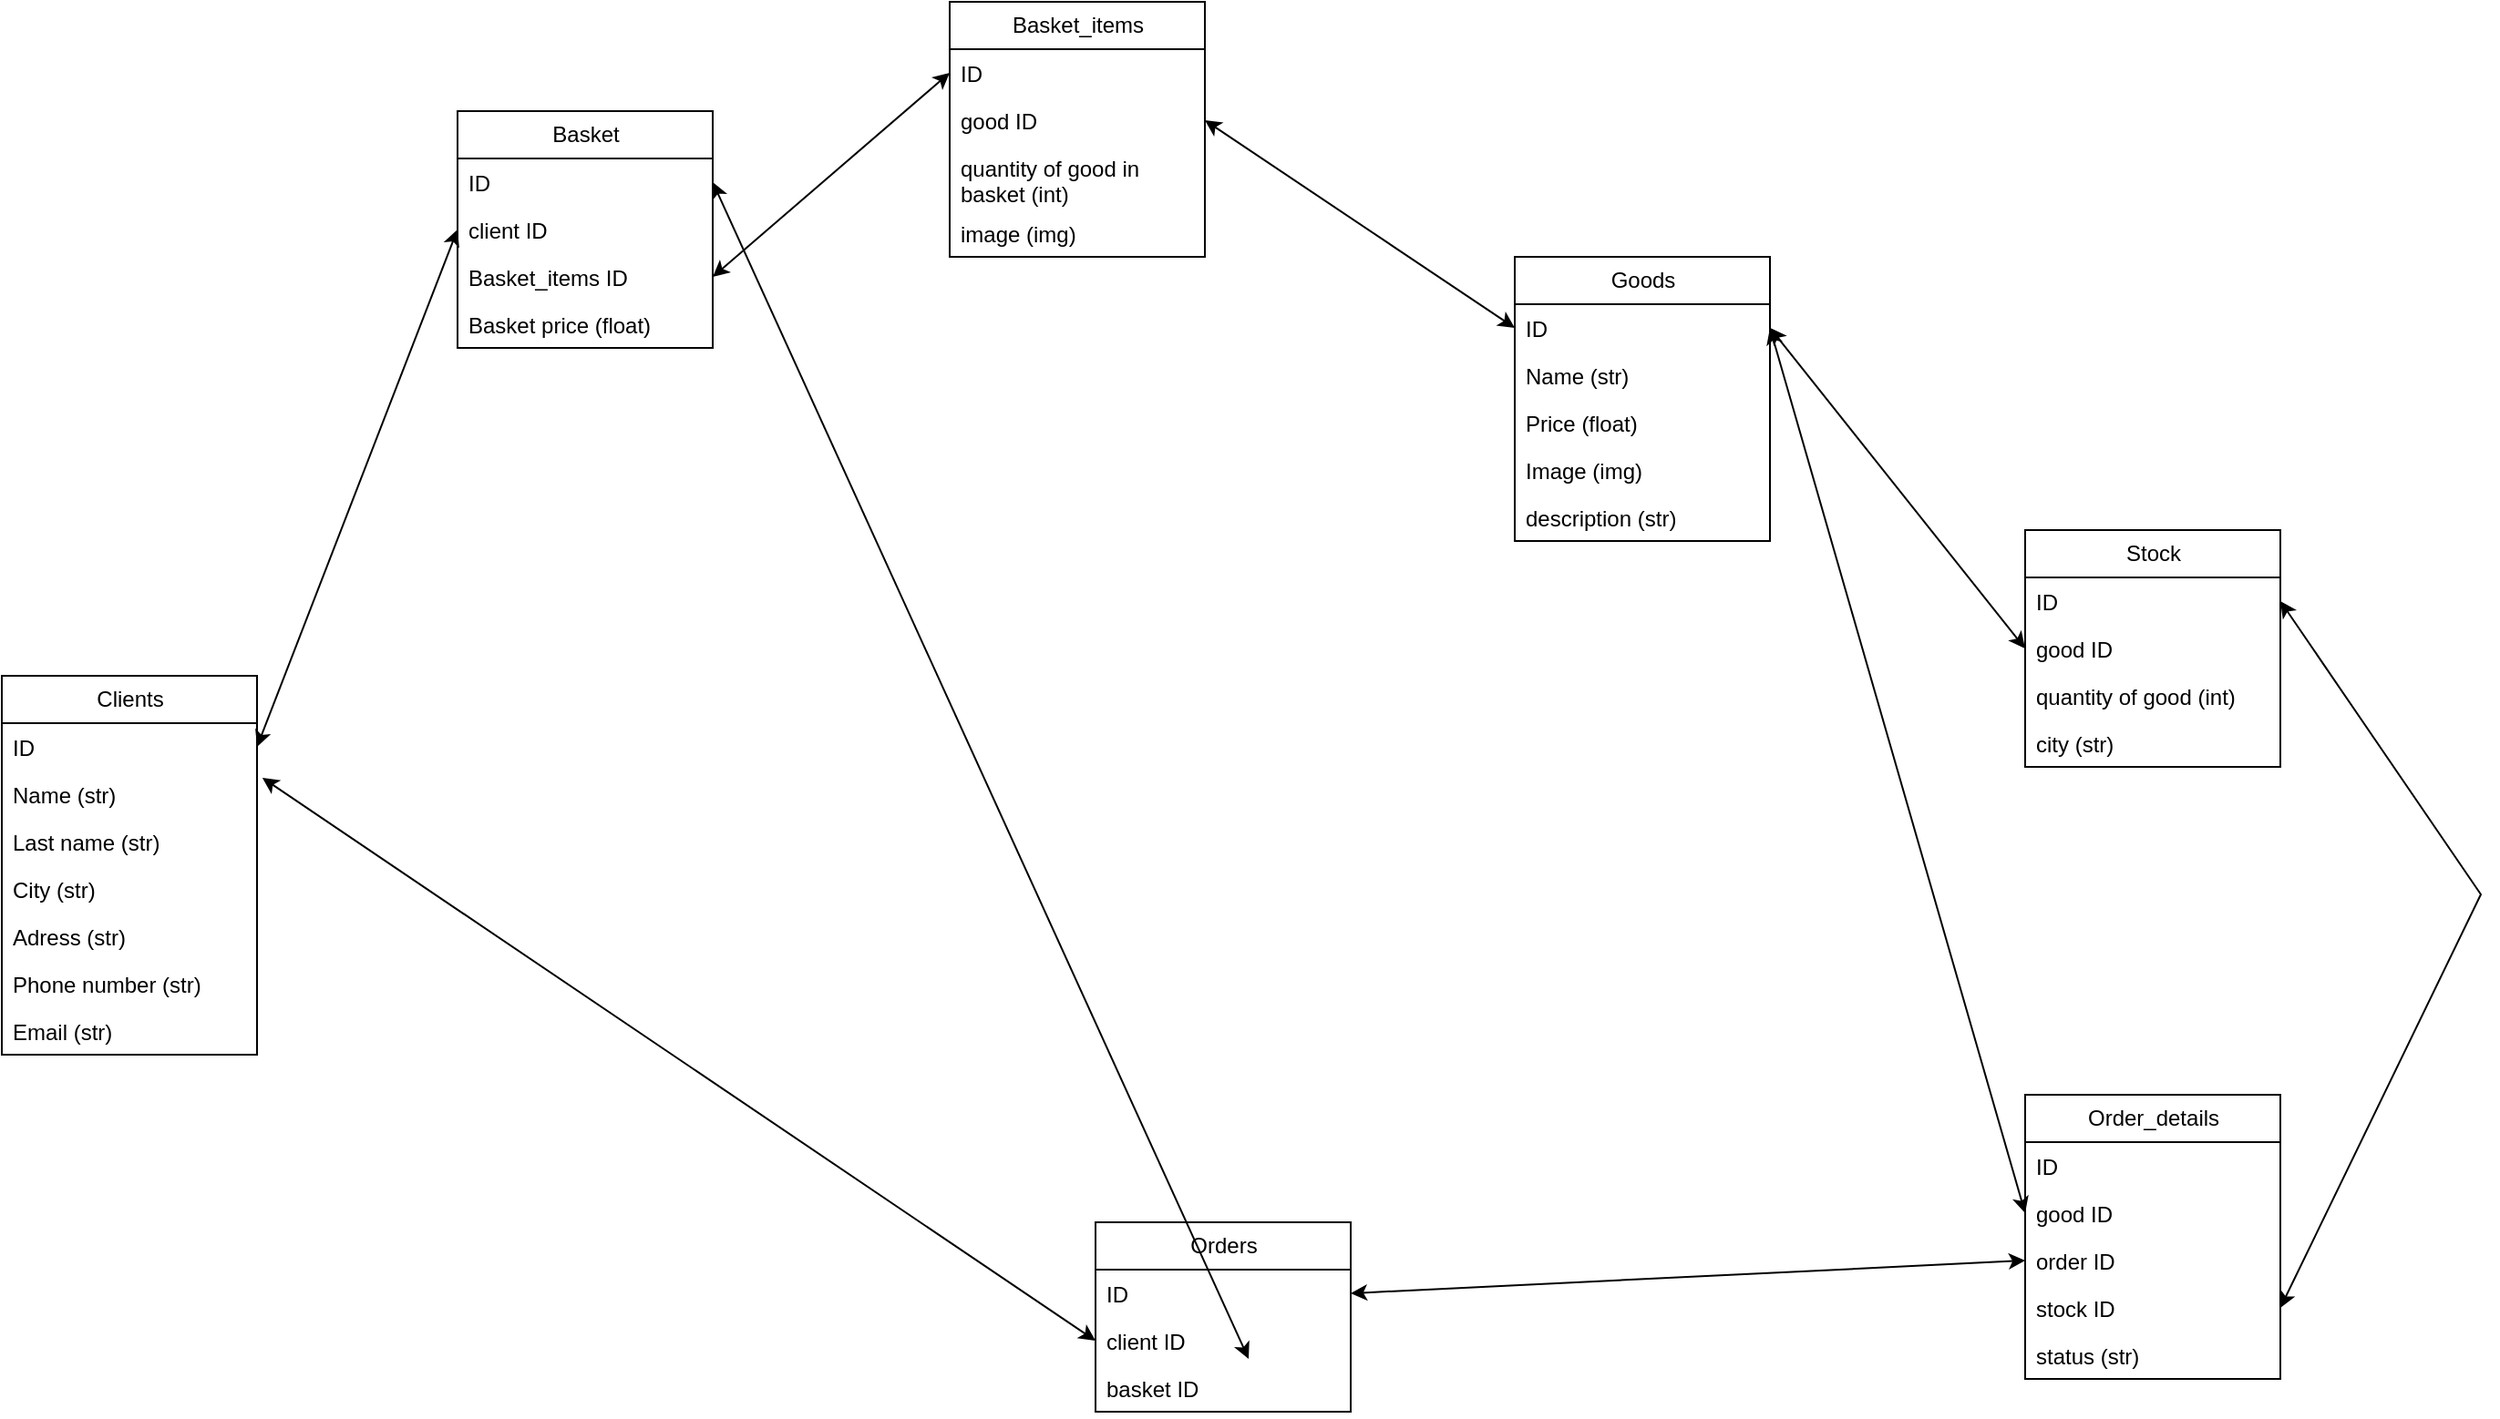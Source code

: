 <mxfile version="26.0.14">
  <diagram name="Страница — 1" id="W1CgJOfo9eb1MC-FEzuq">
    <mxGraphModel dx="2920" dy="2102" grid="1" gridSize="10" guides="1" tooltips="1" connect="1" arrows="1" fold="1" page="1" pageScale="1" pageWidth="827" pageHeight="1169" math="0" shadow="0">
      <root>
        <mxCell id="0" />
        <mxCell id="1" parent="0" />
        <mxCell id="hnMT4OjCU9PDo6OTYsB2-1" value="Clients" style="swimlane;fontStyle=0;childLayout=stackLayout;horizontal=1;startSize=26;fillColor=none;horizontalStack=0;resizeParent=1;resizeParentMax=0;resizeLast=0;collapsible=1;marginBottom=0;html=1;" parent="1" vertex="1">
          <mxGeometry x="-50" y="30" width="140" height="208" as="geometry" />
        </mxCell>
        <mxCell id="hnMT4OjCU9PDo6OTYsB2-2" value="ID" style="text;strokeColor=none;fillColor=none;align=left;verticalAlign=top;spacingLeft=4;spacingRight=4;overflow=hidden;rotatable=0;points=[[0,0.5],[1,0.5]];portConstraint=eastwest;whiteSpace=wrap;html=1;" parent="hnMT4OjCU9PDo6OTYsB2-1" vertex="1">
          <mxGeometry y="26" width="140" height="26" as="geometry" />
        </mxCell>
        <mxCell id="hnMT4OjCU9PDo6OTYsB2-3" value="Name (str)" style="text;strokeColor=none;fillColor=none;align=left;verticalAlign=top;spacingLeft=4;spacingRight=4;overflow=hidden;rotatable=0;points=[[0,0.5],[1,0.5]];portConstraint=eastwest;whiteSpace=wrap;html=1;" parent="hnMT4OjCU9PDo6OTYsB2-1" vertex="1">
          <mxGeometry y="52" width="140" height="26" as="geometry" />
        </mxCell>
        <mxCell id="hnMT4OjCU9PDo6OTYsB2-6" value="&lt;div&gt;Last name&amp;nbsp;&lt;span style=&quot;background-color: initial;&quot;&gt;(str)&lt;/span&gt;&lt;/div&gt;" style="text;strokeColor=none;fillColor=none;align=left;verticalAlign=top;spacingLeft=4;spacingRight=4;overflow=hidden;rotatable=0;points=[[0,0.5],[1,0.5]];portConstraint=eastwest;whiteSpace=wrap;html=1;" parent="hnMT4OjCU9PDo6OTYsB2-1" vertex="1">
          <mxGeometry y="78" width="140" height="26" as="geometry" />
        </mxCell>
        <mxCell id="hnMT4OjCU9PDo6OTYsB2-7" value="City (str)" style="text;strokeColor=none;fillColor=none;align=left;verticalAlign=top;spacingLeft=4;spacingRight=4;overflow=hidden;rotatable=0;points=[[0,0.5],[1,0.5]];portConstraint=eastwest;whiteSpace=wrap;html=1;" parent="hnMT4OjCU9PDo6OTYsB2-1" vertex="1">
          <mxGeometry y="104" width="140" height="26" as="geometry" />
        </mxCell>
        <mxCell id="hnMT4OjCU9PDo6OTYsB2-9" value="Adress (str)" style="text;strokeColor=none;fillColor=none;align=left;verticalAlign=top;spacingLeft=4;spacingRight=4;overflow=hidden;rotatable=0;points=[[0,0.5],[1,0.5]];portConstraint=eastwest;whiteSpace=wrap;html=1;" parent="hnMT4OjCU9PDo6OTYsB2-1" vertex="1">
          <mxGeometry y="130" width="140" height="26" as="geometry" />
        </mxCell>
        <mxCell id="hnMT4OjCU9PDo6OTYsB2-10" value="Phone number (str)" style="text;strokeColor=none;fillColor=none;align=left;verticalAlign=top;spacingLeft=4;spacingRight=4;overflow=hidden;rotatable=0;points=[[0,0.5],[1,0.5]];portConstraint=eastwest;whiteSpace=wrap;html=1;" parent="hnMT4OjCU9PDo6OTYsB2-1" vertex="1">
          <mxGeometry y="156" width="140" height="26" as="geometry" />
        </mxCell>
        <mxCell id="hnMT4OjCU9PDo6OTYsB2-11" value="Email (str)" style="text;strokeColor=none;fillColor=none;align=left;verticalAlign=top;spacingLeft=4;spacingRight=4;overflow=hidden;rotatable=0;points=[[0,0.5],[1,0.5]];portConstraint=eastwest;whiteSpace=wrap;html=1;" parent="hnMT4OjCU9PDo6OTYsB2-1" vertex="1">
          <mxGeometry y="182" width="140" height="26" as="geometry" />
        </mxCell>
        <mxCell id="hnMT4OjCU9PDo6OTYsB2-12" value="Goods" style="swimlane;fontStyle=0;childLayout=stackLayout;horizontal=1;startSize=26;fillColor=none;horizontalStack=0;resizeParent=1;resizeParentMax=0;resizeLast=0;collapsible=1;marginBottom=0;html=1;" parent="1" vertex="1">
          <mxGeometry x="780" y="-200" width="140" height="156" as="geometry" />
        </mxCell>
        <mxCell id="hnMT4OjCU9PDo6OTYsB2-13" value="ID" style="text;strokeColor=none;fillColor=none;align=left;verticalAlign=top;spacingLeft=4;spacingRight=4;overflow=hidden;rotatable=0;points=[[0,0.5],[1,0.5]];portConstraint=eastwest;whiteSpace=wrap;html=1;" parent="hnMT4OjCU9PDo6OTYsB2-12" vertex="1">
          <mxGeometry y="26" width="140" height="26" as="geometry" />
        </mxCell>
        <mxCell id="hnMT4OjCU9PDo6OTYsB2-14" value="Name (str)" style="text;strokeColor=none;fillColor=none;align=left;verticalAlign=top;spacingLeft=4;spacingRight=4;overflow=hidden;rotatable=0;points=[[0,0.5],[1,0.5]];portConstraint=eastwest;whiteSpace=wrap;html=1;" parent="hnMT4OjCU9PDo6OTYsB2-12" vertex="1">
          <mxGeometry y="52" width="140" height="26" as="geometry" />
        </mxCell>
        <mxCell id="hnMT4OjCU9PDo6OTYsB2-15" value="&lt;div&gt;Price&amp;nbsp;&lt;span style=&quot;background-color: initial;&quot;&gt;(float)&lt;/span&gt;&lt;/div&gt;" style="text;strokeColor=none;fillColor=none;align=left;verticalAlign=top;spacingLeft=4;spacingRight=4;overflow=hidden;rotatable=0;points=[[0,0.5],[1,0.5]];portConstraint=eastwest;whiteSpace=wrap;html=1;" parent="hnMT4OjCU9PDo6OTYsB2-12" vertex="1">
          <mxGeometry y="78" width="140" height="26" as="geometry" />
        </mxCell>
        <mxCell id="hnMT4OjCU9PDo6OTYsB2-16" value="Image (img)" style="text;strokeColor=none;fillColor=none;align=left;verticalAlign=top;spacingLeft=4;spacingRight=4;overflow=hidden;rotatable=0;points=[[0,0.5],[1,0.5]];portConstraint=eastwest;whiteSpace=wrap;html=1;" parent="hnMT4OjCU9PDo6OTYsB2-12" vertex="1">
          <mxGeometry y="104" width="140" height="26" as="geometry" />
        </mxCell>
        <mxCell id="hnMT4OjCU9PDo6OTYsB2-17" value="description (str)" style="text;strokeColor=none;fillColor=none;align=left;verticalAlign=top;spacingLeft=4;spacingRight=4;overflow=hidden;rotatable=0;points=[[0,0.5],[1,0.5]];portConstraint=eastwest;whiteSpace=wrap;html=1;" parent="hnMT4OjCU9PDo6OTYsB2-12" vertex="1">
          <mxGeometry y="130" width="140" height="26" as="geometry" />
        </mxCell>
        <mxCell id="hnMT4OjCU9PDo6OTYsB2-51" style="edgeStyle=orthogonalEdgeStyle;rounded=0;orthogonalLoop=1;jettySize=auto;html=1;exitX=1;exitY=0.5;exitDx=0;exitDy=0;" parent="hnMT4OjCU9PDo6OTYsB2-12" source="hnMT4OjCU9PDo6OTYsB2-13" target="hnMT4OjCU9PDo6OTYsB2-13" edge="1">
          <mxGeometry relative="1" as="geometry" />
        </mxCell>
        <mxCell id="hnMT4OjCU9PDo6OTYsB2-21" value="Stock" style="swimlane;fontStyle=0;childLayout=stackLayout;horizontal=1;startSize=26;fillColor=none;horizontalStack=0;resizeParent=1;resizeParentMax=0;resizeLast=0;collapsible=1;marginBottom=0;html=1;" parent="1" vertex="1">
          <mxGeometry x="1060" y="-50" width="140" height="130" as="geometry" />
        </mxCell>
        <mxCell id="hnMT4OjCU9PDo6OTYsB2-50" value="ID" style="text;strokeColor=none;fillColor=none;align=left;verticalAlign=top;spacingLeft=4;spacingRight=4;overflow=hidden;rotatable=0;points=[[0,0.5],[1,0.5]];portConstraint=eastwest;whiteSpace=wrap;html=1;" parent="hnMT4OjCU9PDo6OTYsB2-21" vertex="1">
          <mxGeometry y="26" width="140" height="26" as="geometry" />
        </mxCell>
        <mxCell id="hnMT4OjCU9PDo6OTYsB2-22" value="good ID" style="text;strokeColor=none;fillColor=none;align=left;verticalAlign=top;spacingLeft=4;spacingRight=4;overflow=hidden;rotatable=0;points=[[0,0.5],[1,0.5]];portConstraint=eastwest;whiteSpace=wrap;html=1;" parent="hnMT4OjCU9PDo6OTYsB2-21" vertex="1">
          <mxGeometry y="52" width="140" height="26" as="geometry" />
        </mxCell>
        <mxCell id="hnMT4OjCU9PDo6OTYsB2-23" value="quantity of good (int)" style="text;strokeColor=none;fillColor=none;align=left;verticalAlign=top;spacingLeft=4;spacingRight=4;overflow=hidden;rotatable=0;points=[[0,0.5],[1,0.5]];portConstraint=eastwest;whiteSpace=wrap;html=1;" parent="hnMT4OjCU9PDo6OTYsB2-21" vertex="1">
          <mxGeometry y="78" width="140" height="26" as="geometry" />
        </mxCell>
        <mxCell id="hnMT4OjCU9PDo6OTYsB2-62" value="city (str)" style="text;strokeColor=none;fillColor=none;align=left;verticalAlign=top;spacingLeft=4;spacingRight=4;overflow=hidden;rotatable=0;points=[[0,0.5],[1,0.5]];portConstraint=eastwest;whiteSpace=wrap;html=1;" parent="hnMT4OjCU9PDo6OTYsB2-21" vertex="1">
          <mxGeometry y="104" width="140" height="26" as="geometry" />
        </mxCell>
        <mxCell id="hnMT4OjCU9PDo6OTYsB2-27" value="Basket" style="swimlane;fontStyle=0;childLayout=stackLayout;horizontal=1;startSize=26;fillColor=none;horizontalStack=0;resizeParent=1;resizeParentMax=0;resizeLast=0;collapsible=1;marginBottom=0;html=1;" parent="1" vertex="1">
          <mxGeometry x="200" y="-280" width="140" height="130" as="geometry" />
        </mxCell>
        <mxCell id="hnMT4OjCU9PDo6OTYsB2-57" value="ID" style="text;strokeColor=none;fillColor=none;align=left;verticalAlign=top;spacingLeft=4;spacingRight=4;overflow=hidden;rotatable=0;points=[[0,0.5],[1,0.5]];portConstraint=eastwest;whiteSpace=wrap;html=1;" parent="hnMT4OjCU9PDo6OTYsB2-27" vertex="1">
          <mxGeometry y="26" width="140" height="26" as="geometry" />
        </mxCell>
        <mxCell id="hnMT4OjCU9PDo6OTYsB2-38" value="client ID" style="text;strokeColor=none;fillColor=none;align=left;verticalAlign=top;spacingLeft=4;spacingRight=4;overflow=hidden;rotatable=0;points=[[0,0.5],[1,0.5]];portConstraint=eastwest;whiteSpace=wrap;html=1;" parent="hnMT4OjCU9PDo6OTYsB2-27" vertex="1">
          <mxGeometry y="52" width="140" height="26" as="geometry" />
        </mxCell>
        <mxCell id="egdyV1x_u7xlxFxzGuAH-18" value="Basket_items ID" style="text;strokeColor=none;fillColor=none;align=left;verticalAlign=top;spacingLeft=4;spacingRight=4;overflow=hidden;rotatable=0;points=[[0,0.5],[1,0.5]];portConstraint=eastwest;whiteSpace=wrap;html=1;" parent="hnMT4OjCU9PDo6OTYsB2-27" vertex="1">
          <mxGeometry y="78" width="140" height="26" as="geometry" />
        </mxCell>
        <mxCell id="hnMT4OjCU9PDo6OTYsB2-36" value="Basket price (float)" style="text;strokeColor=none;fillColor=none;align=left;verticalAlign=top;spacingLeft=4;spacingRight=4;overflow=hidden;rotatable=0;points=[[0,0.5],[1,0.5]];portConstraint=eastwest;whiteSpace=wrap;html=1;" parent="hnMT4OjCU9PDo6OTYsB2-27" vertex="1">
          <mxGeometry y="104" width="140" height="26" as="geometry" />
        </mxCell>
        <mxCell id="hnMT4OjCU9PDo6OTYsB2-30" value="Orders" style="swimlane;fontStyle=0;childLayout=stackLayout;horizontal=1;startSize=26;fillColor=none;horizontalStack=0;resizeParent=1;resizeParentMax=0;resizeLast=0;collapsible=1;marginBottom=0;html=1;" parent="1" vertex="1">
          <mxGeometry x="550" y="330" width="140" height="104" as="geometry" />
        </mxCell>
        <mxCell id="hnMT4OjCU9PDo6OTYsB2-39" value="ID" style="text;strokeColor=none;fillColor=none;align=left;verticalAlign=top;spacingLeft=4;spacingRight=4;overflow=hidden;rotatable=0;points=[[0,0.5],[1,0.5]];portConstraint=eastwest;whiteSpace=wrap;html=1;" parent="hnMT4OjCU9PDo6OTYsB2-30" vertex="1">
          <mxGeometry y="26" width="140" height="26" as="geometry" />
        </mxCell>
        <mxCell id="hnMT4OjCU9PDo6OTYsB2-31" value="client ID" style="text;strokeColor=none;fillColor=none;align=left;verticalAlign=top;spacingLeft=4;spacingRight=4;overflow=hidden;rotatable=0;points=[[0,0.5],[1,0.5]];portConstraint=eastwest;whiteSpace=wrap;html=1;" parent="hnMT4OjCU9PDo6OTYsB2-30" vertex="1">
          <mxGeometry y="52" width="140" height="26" as="geometry" />
        </mxCell>
        <mxCell id="hnMT4OjCU9PDo6OTYsB2-52" value="basket ID" style="text;strokeColor=none;fillColor=none;align=left;verticalAlign=top;spacingLeft=4;spacingRight=4;overflow=hidden;rotatable=0;points=[[0,0.5],[1,0.5]];portConstraint=eastwest;whiteSpace=wrap;html=1;" parent="hnMT4OjCU9PDo6OTYsB2-30" vertex="1">
          <mxGeometry y="78" width="140" height="26" as="geometry" />
        </mxCell>
        <mxCell id="hnMT4OjCU9PDo6OTYsB2-40" value="Order_details" style="swimlane;fontStyle=0;childLayout=stackLayout;horizontal=1;startSize=26;fillColor=none;horizontalStack=0;resizeParent=1;resizeParentMax=0;resizeLast=0;collapsible=1;marginBottom=0;html=1;" parent="1" vertex="1">
          <mxGeometry x="1060" y="260" width="140" height="156" as="geometry" />
        </mxCell>
        <mxCell id="hnMT4OjCU9PDo6OTYsB2-41" value="ID" style="text;strokeColor=none;fillColor=none;align=left;verticalAlign=top;spacingLeft=4;spacingRight=4;overflow=hidden;rotatable=0;points=[[0,0.5],[1,0.5]];portConstraint=eastwest;whiteSpace=wrap;html=1;" parent="hnMT4OjCU9PDo6OTYsB2-40" vertex="1">
          <mxGeometry y="26" width="140" height="26" as="geometry" />
        </mxCell>
        <mxCell id="hnMT4OjCU9PDo6OTYsB2-43" value="good ID" style="text;strokeColor=none;fillColor=none;align=left;verticalAlign=top;spacingLeft=4;spacingRight=4;overflow=hidden;rotatable=0;points=[[0,0.5],[1,0.5]];portConstraint=eastwest;whiteSpace=wrap;html=1;" parent="hnMT4OjCU9PDo6OTYsB2-40" vertex="1">
          <mxGeometry y="52" width="140" height="26" as="geometry" />
        </mxCell>
        <mxCell id="hnMT4OjCU9PDo6OTYsB2-44" value="order ID" style="text;strokeColor=none;fillColor=none;align=left;verticalAlign=top;spacingLeft=4;spacingRight=4;overflow=hidden;rotatable=0;points=[[0,0.5],[1,0.5]];portConstraint=eastwest;whiteSpace=wrap;html=1;" parent="hnMT4OjCU9PDo6OTYsB2-40" vertex="1">
          <mxGeometry y="78" width="140" height="26" as="geometry" />
        </mxCell>
        <mxCell id="hnMT4OjCU9PDo6OTYsB2-58" value="stock ID" style="text;strokeColor=none;fillColor=none;align=left;verticalAlign=top;spacingLeft=4;spacingRight=4;overflow=hidden;rotatable=0;points=[[0,0.5],[1,0.5]];portConstraint=eastwest;whiteSpace=wrap;html=1;" parent="hnMT4OjCU9PDo6OTYsB2-40" vertex="1">
          <mxGeometry y="104" width="140" height="26" as="geometry" />
        </mxCell>
        <mxCell id="hnMT4OjCU9PDo6OTYsB2-42" value="status (str)" style="text;strokeColor=none;fillColor=none;align=left;verticalAlign=top;spacingLeft=4;spacingRight=4;overflow=hidden;rotatable=0;points=[[0,0.5],[1,0.5]];portConstraint=eastwest;whiteSpace=wrap;html=1;" parent="hnMT4OjCU9PDo6OTYsB2-40" vertex="1">
          <mxGeometry y="130" width="140" height="26" as="geometry" />
        </mxCell>
        <mxCell id="hnMT4OjCU9PDo6OTYsB2-46" value="" style="endArrow=classic;startArrow=classic;html=1;rounded=0;entryX=1;entryY=0.5;entryDx=0;entryDy=0;exitX=0;exitY=0.5;exitDx=0;exitDy=0;" parent="1" source="hnMT4OjCU9PDo6OTYsB2-38" target="hnMT4OjCU9PDo6OTYsB2-2" edge="1">
          <mxGeometry width="50" height="50" relative="1" as="geometry">
            <mxPoint x="390" y="410" as="sourcePoint" />
            <mxPoint x="440" y="360" as="targetPoint" />
          </mxGeometry>
        </mxCell>
        <mxCell id="hnMT4OjCU9PDo6OTYsB2-49" value="" style="endArrow=classic;startArrow=classic;html=1;rounded=0;entryX=1;entryY=0.5;entryDx=0;entryDy=0;exitX=0;exitY=0.5;exitDx=0;exitDy=0;" parent="1" source="hnMT4OjCU9PDo6OTYsB2-13" target="egdyV1x_u7xlxFxzGuAH-7" edge="1">
          <mxGeometry width="50" height="50" relative="1" as="geometry">
            <mxPoint x="390" y="410" as="sourcePoint" />
            <mxPoint x="440" y="360" as="targetPoint" />
          </mxGeometry>
        </mxCell>
        <mxCell id="hnMT4OjCU9PDo6OTYsB2-54" value="" style="endArrow=classic;startArrow=classic;html=1;rounded=0;entryX=0;entryY=0.5;entryDx=0;entryDy=0;exitX=1.021;exitY=1.154;exitDx=0;exitDy=0;exitPerimeter=0;" parent="1" source="hnMT4OjCU9PDo6OTYsB2-2" target="hnMT4OjCU9PDo6OTYsB2-31" edge="1">
          <mxGeometry width="50" height="50" relative="1" as="geometry">
            <mxPoint x="390" y="410" as="sourcePoint" />
            <mxPoint x="440" y="360" as="targetPoint" />
          </mxGeometry>
        </mxCell>
        <mxCell id="hnMT4OjCU9PDo6OTYsB2-55" value="" style="endArrow=classic;startArrow=classic;html=1;rounded=0;entryX=1;entryY=0.5;entryDx=0;entryDy=0;exitX=0;exitY=0.5;exitDx=0;exitDy=0;" parent="1" source="hnMT4OjCU9PDo6OTYsB2-44" target="hnMT4OjCU9PDo6OTYsB2-39" edge="1">
          <mxGeometry width="50" height="50" relative="1" as="geometry">
            <mxPoint x="390" y="410" as="sourcePoint" />
            <mxPoint x="440" y="360" as="targetPoint" />
          </mxGeometry>
        </mxCell>
        <mxCell id="hnMT4OjCU9PDo6OTYsB2-56" value="" style="endArrow=classic;startArrow=classic;html=1;rounded=0;entryX=0;entryY=0.5;entryDx=0;entryDy=0;exitX=1;exitY=0.5;exitDx=0;exitDy=0;" parent="1" source="hnMT4OjCU9PDo6OTYsB2-13" target="hnMT4OjCU9PDo6OTYsB2-43" edge="1">
          <mxGeometry width="50" height="50" relative="1" as="geometry">
            <mxPoint x="390" y="410" as="sourcePoint" />
            <mxPoint x="440" y="360" as="targetPoint" />
          </mxGeometry>
        </mxCell>
        <mxCell id="hnMT4OjCU9PDo6OTYsB2-59" value="" style="endArrow=classic;startArrow=classic;html=1;rounded=0;entryX=0;entryY=0.5;entryDx=0;entryDy=0;exitX=1;exitY=0.5;exitDx=0;exitDy=0;" parent="1" source="hnMT4OjCU9PDo6OTYsB2-13" target="hnMT4OjCU9PDo6OTYsB2-22" edge="1">
          <mxGeometry width="50" height="50" relative="1" as="geometry">
            <mxPoint x="390" y="310" as="sourcePoint" />
            <mxPoint x="440" y="260" as="targetPoint" />
          </mxGeometry>
        </mxCell>
        <mxCell id="hnMT4OjCU9PDo6OTYsB2-60" value="" style="endArrow=classic;startArrow=classic;html=1;rounded=0;entryX=1;entryY=0.5;entryDx=0;entryDy=0;exitX=0.6;exitY=-0.115;exitDx=0;exitDy=0;exitPerimeter=0;" parent="1" source="hnMT4OjCU9PDo6OTYsB2-52" target="hnMT4OjCU9PDo6OTYsB2-57" edge="1">
          <mxGeometry width="50" height="50" relative="1" as="geometry">
            <mxPoint x="390" y="400" as="sourcePoint" />
            <mxPoint x="440" y="350" as="targetPoint" />
          </mxGeometry>
        </mxCell>
        <mxCell id="hnMT4OjCU9PDo6OTYsB2-61" value="" style="endArrow=classic;startArrow=classic;html=1;rounded=0;entryX=1;entryY=0.5;entryDx=0;entryDy=0;exitX=1;exitY=0.5;exitDx=0;exitDy=0;" parent="1" source="hnMT4OjCU9PDo6OTYsB2-58" target="hnMT4OjCU9PDo6OTYsB2-50" edge="1">
          <mxGeometry width="50" height="50" relative="1" as="geometry">
            <mxPoint x="390" y="340" as="sourcePoint" />
            <mxPoint x="440" y="290" as="targetPoint" />
            <Array as="points">
              <mxPoint x="1310" y="150" />
            </Array>
          </mxGeometry>
        </mxCell>
        <mxCell id="egdyV1x_u7xlxFxzGuAH-5" value="Basket_items" style="swimlane;fontStyle=0;childLayout=stackLayout;horizontal=1;startSize=26;fillColor=none;horizontalStack=0;resizeParent=1;resizeParentMax=0;resizeLast=0;collapsible=1;marginBottom=0;html=1;" parent="1" vertex="1">
          <mxGeometry x="470" y="-340" width="140" height="140" as="geometry" />
        </mxCell>
        <mxCell id="egdyV1x_u7xlxFxzGuAH-6" value="ID" style="text;strokeColor=none;fillColor=none;align=left;verticalAlign=top;spacingLeft=4;spacingRight=4;overflow=hidden;rotatable=0;points=[[0,0.5],[1,0.5]];portConstraint=eastwest;whiteSpace=wrap;html=1;" parent="egdyV1x_u7xlxFxzGuAH-5" vertex="1">
          <mxGeometry y="26" width="140" height="26" as="geometry" />
        </mxCell>
        <mxCell id="egdyV1x_u7xlxFxzGuAH-7" value="good ID" style="text;strokeColor=none;fillColor=none;align=left;verticalAlign=top;spacingLeft=4;spacingRight=4;overflow=hidden;rotatable=0;points=[[0,0.5],[1,0.5]];portConstraint=eastwest;whiteSpace=wrap;html=1;" parent="egdyV1x_u7xlxFxzGuAH-5" vertex="1">
          <mxGeometry y="52" width="140" height="26" as="geometry" />
        </mxCell>
        <mxCell id="egdyV1x_u7xlxFxzGuAH-9" value="quantity of good in basket (int)" style="text;strokeColor=none;fillColor=none;align=left;verticalAlign=top;spacingLeft=4;spacingRight=4;overflow=hidden;rotatable=0;points=[[0,0.5],[1,0.5]];portConstraint=eastwest;whiteSpace=wrap;html=1;" parent="egdyV1x_u7xlxFxzGuAH-5" vertex="1">
          <mxGeometry y="78" width="140" height="36" as="geometry" />
        </mxCell>
        <mxCell id="egdyV1x_u7xlxFxzGuAH-11" value="image (img)" style="text;strokeColor=none;fillColor=none;align=left;verticalAlign=top;spacingLeft=4;spacingRight=4;overflow=hidden;rotatable=0;points=[[0,0.5],[1,0.5]];portConstraint=eastwest;whiteSpace=wrap;html=1;" parent="egdyV1x_u7xlxFxzGuAH-5" vertex="1">
          <mxGeometry y="114" width="140" height="26" as="geometry" />
        </mxCell>
        <mxCell id="egdyV1x_u7xlxFxzGuAH-19" value="" style="endArrow=classic;startArrow=classic;html=1;rounded=0;exitX=1;exitY=0.5;exitDx=0;exitDy=0;entryX=0;entryY=0.5;entryDx=0;entryDy=0;" parent="1" source="egdyV1x_u7xlxFxzGuAH-18" target="egdyV1x_u7xlxFxzGuAH-6" edge="1">
          <mxGeometry width="50" height="50" relative="1" as="geometry">
            <mxPoint x="650" y="70" as="sourcePoint" />
            <mxPoint x="700" y="20" as="targetPoint" />
          </mxGeometry>
        </mxCell>
      </root>
    </mxGraphModel>
  </diagram>
</mxfile>
